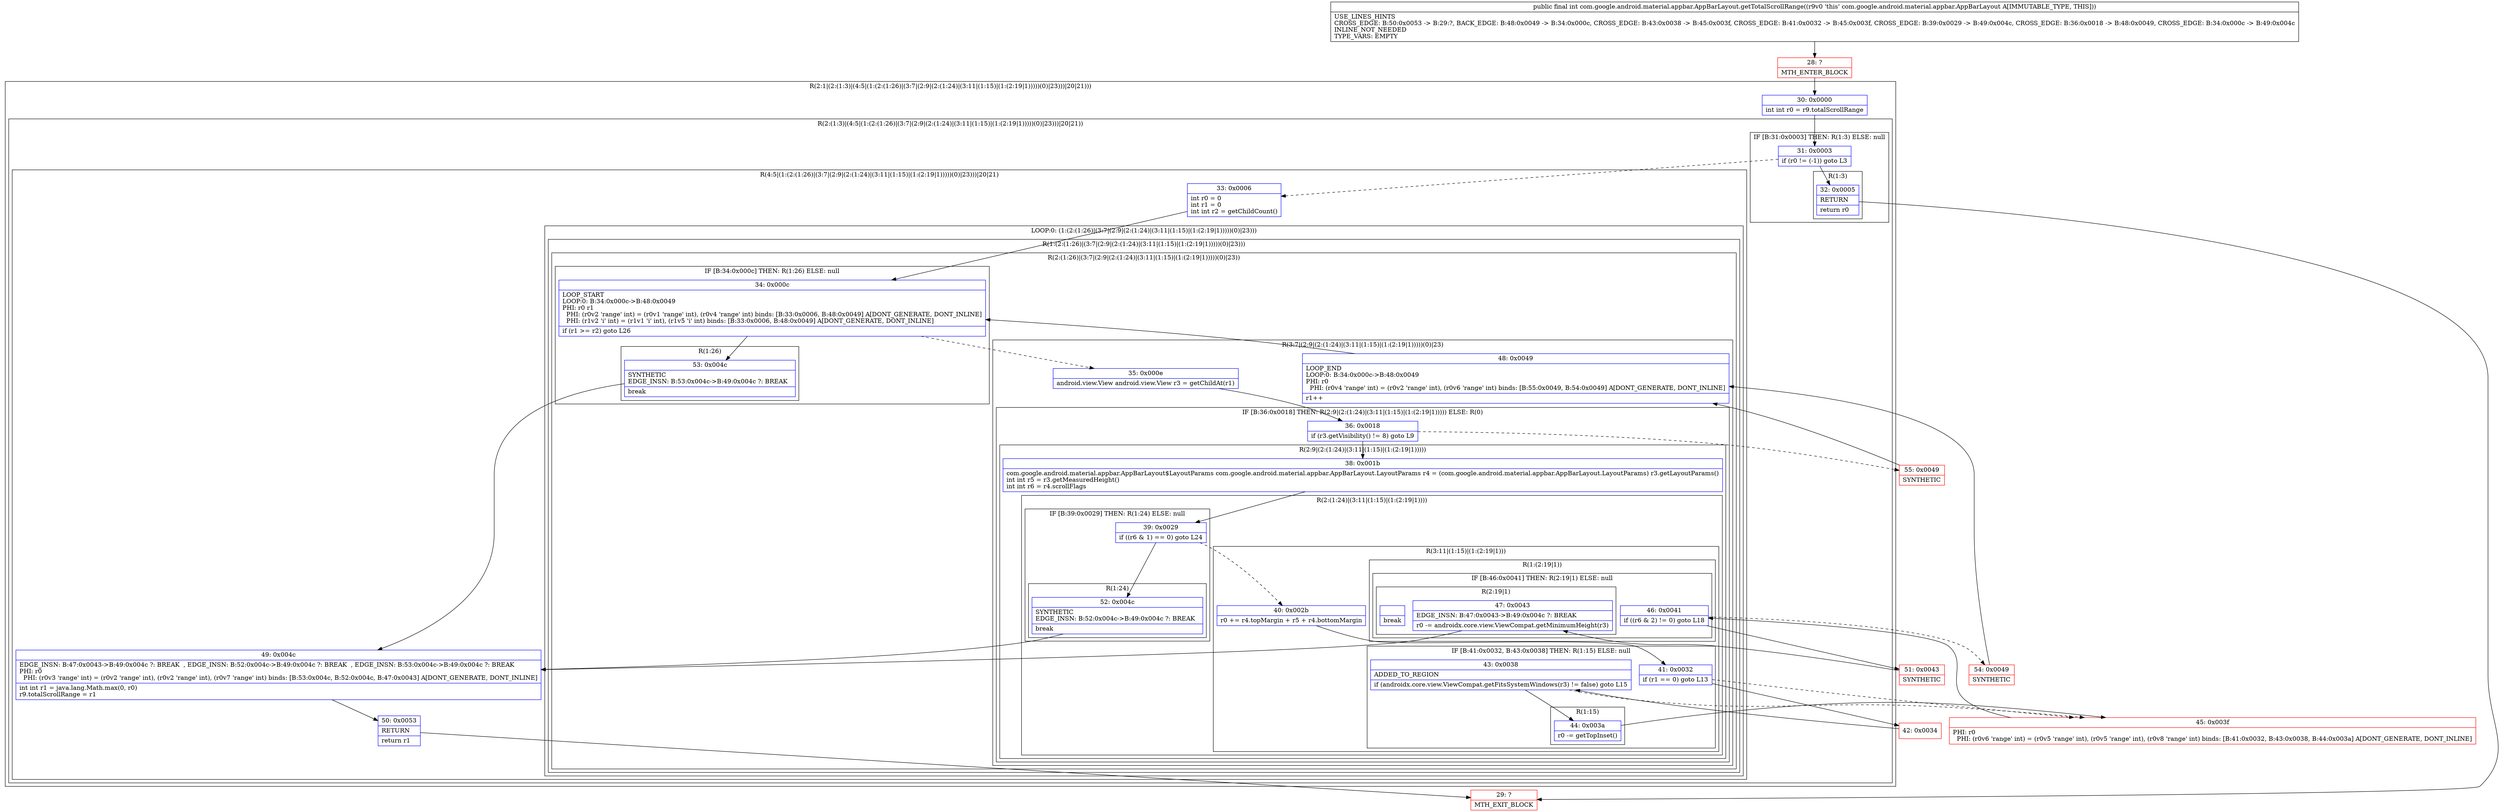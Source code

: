digraph "CFG forcom.google.android.material.appbar.AppBarLayout.getTotalScrollRange()I" {
subgraph cluster_Region_1213799832 {
label = "R(2:1|(2:(1:3)|(4:5|(1:(2:(1:26)|(3:7|(2:9|(2:(1:24)|(3:11|(1:15)|(1:(2:19|1)))))(0)|23)))|20|21)))";
node [shape=record,color=blue];
Node_30 [shape=record,label="{30\:\ 0x0000|int int r0 = r9.totalScrollRange\l}"];
subgraph cluster_Region_2058506032 {
label = "R(2:(1:3)|(4:5|(1:(2:(1:26)|(3:7|(2:9|(2:(1:24)|(3:11|(1:15)|(1:(2:19|1)))))(0)|23)))|20|21))";
node [shape=record,color=blue];
subgraph cluster_IfRegion_239739954 {
label = "IF [B:31:0x0003] THEN: R(1:3) ELSE: null";
node [shape=record,color=blue];
Node_31 [shape=record,label="{31\:\ 0x0003|if (r0 != (\-1)) goto L3\l}"];
subgraph cluster_Region_75367070 {
label = "R(1:3)";
node [shape=record,color=blue];
Node_32 [shape=record,label="{32\:\ 0x0005|RETURN\l|return r0\l}"];
}
}
subgraph cluster_Region_93223860 {
label = "R(4:5|(1:(2:(1:26)|(3:7|(2:9|(2:(1:24)|(3:11|(1:15)|(1:(2:19|1)))))(0)|23)))|20|21)";
node [shape=record,color=blue];
Node_33 [shape=record,label="{33\:\ 0x0006|int r0 = 0\lint r1 = 0\lint int r2 = getChildCount()\l}"];
subgraph cluster_LoopRegion_1984938629 {
label = "LOOP:0: (1:(2:(1:26)|(3:7|(2:9|(2:(1:24)|(3:11|(1:15)|(1:(2:19|1)))))(0)|23)))";
node [shape=record,color=blue];
subgraph cluster_Region_2117639324 {
label = "R(1:(2:(1:26)|(3:7|(2:9|(2:(1:24)|(3:11|(1:15)|(1:(2:19|1)))))(0)|23)))";
node [shape=record,color=blue];
subgraph cluster_Region_1205091111 {
label = "R(2:(1:26)|(3:7|(2:9|(2:(1:24)|(3:11|(1:15)|(1:(2:19|1)))))(0)|23))";
node [shape=record,color=blue];
subgraph cluster_IfRegion_88669092 {
label = "IF [B:34:0x000c] THEN: R(1:26) ELSE: null";
node [shape=record,color=blue];
Node_34 [shape=record,label="{34\:\ 0x000c|LOOP_START\lLOOP:0: B:34:0x000c\-\>B:48:0x0049\lPHI: r0 r1 \l  PHI: (r0v2 'range' int) = (r0v1 'range' int), (r0v4 'range' int) binds: [B:33:0x0006, B:48:0x0049] A[DONT_GENERATE, DONT_INLINE]\l  PHI: (r1v2 'i' int) = (r1v1 'i' int), (r1v5 'i' int) binds: [B:33:0x0006, B:48:0x0049] A[DONT_GENERATE, DONT_INLINE]\l|if (r1 \>= r2) goto L26\l}"];
subgraph cluster_Region_796337954 {
label = "R(1:26)";
node [shape=record,color=blue];
Node_53 [shape=record,label="{53\:\ 0x004c|SYNTHETIC\lEDGE_INSN: B:53:0x004c\-\>B:49:0x004c ?: BREAK  \l|break\l}"];
}
}
subgraph cluster_Region_1479852785 {
label = "R(3:7|(2:9|(2:(1:24)|(3:11|(1:15)|(1:(2:19|1)))))(0)|23)";
node [shape=record,color=blue];
Node_35 [shape=record,label="{35\:\ 0x000e|android.view.View android.view.View r3 = getChildAt(r1)\l}"];
subgraph cluster_IfRegion_89097195 {
label = "IF [B:36:0x0018] THEN: R(2:9|(2:(1:24)|(3:11|(1:15)|(1:(2:19|1))))) ELSE: R(0)";
node [shape=record,color=blue];
Node_36 [shape=record,label="{36\:\ 0x0018|if (r3.getVisibility() != 8) goto L9\l}"];
subgraph cluster_Region_2073230073 {
label = "R(2:9|(2:(1:24)|(3:11|(1:15)|(1:(2:19|1)))))";
node [shape=record,color=blue];
Node_38 [shape=record,label="{38\:\ 0x001b|com.google.android.material.appbar.AppBarLayout$LayoutParams com.google.android.material.appbar.AppBarLayout.LayoutParams r4 = (com.google.android.material.appbar.AppBarLayout.LayoutParams) r3.getLayoutParams()\lint int r5 = r3.getMeasuredHeight()\lint int r6 = r4.scrollFlags\l}"];
subgraph cluster_Region_656704419 {
label = "R(2:(1:24)|(3:11|(1:15)|(1:(2:19|1))))";
node [shape=record,color=blue];
subgraph cluster_IfRegion_960871412 {
label = "IF [B:39:0x0029] THEN: R(1:24) ELSE: null";
node [shape=record,color=blue];
Node_39 [shape=record,label="{39\:\ 0x0029|if ((r6 & 1) == 0) goto L24\l}"];
subgraph cluster_Region_490878887 {
label = "R(1:24)";
node [shape=record,color=blue];
Node_52 [shape=record,label="{52\:\ 0x004c|SYNTHETIC\lEDGE_INSN: B:52:0x004c\-\>B:49:0x004c ?: BREAK  \l|break\l}"];
}
}
subgraph cluster_Region_96146240 {
label = "R(3:11|(1:15)|(1:(2:19|1)))";
node [shape=record,color=blue];
Node_40 [shape=record,label="{40\:\ 0x002b|r0 += r4.topMargin + r5 + r4.bottomMargin\l}"];
subgraph cluster_IfRegion_562053928 {
label = "IF [B:41:0x0032, B:43:0x0038] THEN: R(1:15) ELSE: null";
node [shape=record,color=blue];
Node_41 [shape=record,label="{41\:\ 0x0032|if (r1 == 0) goto L13\l}"];
Node_43 [shape=record,label="{43\:\ 0x0038|ADDED_TO_REGION\l|if (androidx.core.view.ViewCompat.getFitsSystemWindows(r3) != false) goto L15\l}"];
subgraph cluster_Region_772886364 {
label = "R(1:15)";
node [shape=record,color=blue];
Node_44 [shape=record,label="{44\:\ 0x003a|r0 \-= getTopInset()\l}"];
}
}
subgraph cluster_Region_2066299435 {
label = "R(1:(2:19|1))";
node [shape=record,color=blue];
subgraph cluster_IfRegion_452929271 {
label = "IF [B:46:0x0041] THEN: R(2:19|1) ELSE: null";
node [shape=record,color=blue];
Node_46 [shape=record,label="{46\:\ 0x0041|if ((r6 & 2) != 0) goto L18\l}"];
subgraph cluster_Region_1510988913 {
label = "R(2:19|1)";
node [shape=record,color=blue];
Node_47 [shape=record,label="{47\:\ 0x0043|EDGE_INSN: B:47:0x0043\-\>B:49:0x004c ?: BREAK  \l|r0 \-= androidx.core.view.ViewCompat.getMinimumHeight(r3)\l}"];
Node_InsnContainer_1836141659 [shape=record,label="{|break\l}"];
}
}
}
}
}
}
subgraph cluster_Region_1858855885 {
label = "R(0)";
node [shape=record,color=blue];
}
}
Node_48 [shape=record,label="{48\:\ 0x0049|LOOP_END\lLOOP:0: B:34:0x000c\-\>B:48:0x0049\lPHI: r0 \l  PHI: (r0v4 'range' int) = (r0v2 'range' int), (r0v6 'range' int) binds: [B:55:0x0049, B:54:0x0049] A[DONT_GENERATE, DONT_INLINE]\l|r1++\l}"];
}
}
}
}
Node_49 [shape=record,label="{49\:\ 0x004c|EDGE_INSN: B:47:0x0043\-\>B:49:0x004c ?: BREAK  , EDGE_INSN: B:52:0x004c\-\>B:49:0x004c ?: BREAK  , EDGE_INSN: B:53:0x004c\-\>B:49:0x004c ?: BREAK  \lPHI: r0 \l  PHI: (r0v3 'range' int) = (r0v2 'range' int), (r0v2 'range' int), (r0v7 'range' int) binds: [B:53:0x004c, B:52:0x004c, B:47:0x0043] A[DONT_GENERATE, DONT_INLINE]\l|int int r1 = java.lang.Math.max(0, r0)\lr9.totalScrollRange = r1\l}"];
Node_50 [shape=record,label="{50\:\ 0x0053|RETURN\l|return r1\l}"];
}
}
}
Node_28 [shape=record,color=red,label="{28\:\ ?|MTH_ENTER_BLOCK\l}"];
Node_29 [shape=record,color=red,label="{29\:\ ?|MTH_EXIT_BLOCK\l}"];
Node_42 [shape=record,color=red,label="{42\:\ 0x0034}"];
Node_45 [shape=record,color=red,label="{45\:\ 0x003f|PHI: r0 \l  PHI: (r0v6 'range' int) = (r0v5 'range' int), (r0v5 'range' int), (r0v8 'range' int) binds: [B:41:0x0032, B:43:0x0038, B:44:0x003a] A[DONT_GENERATE, DONT_INLINE]\l}"];
Node_51 [shape=record,color=red,label="{51\:\ 0x0043|SYNTHETIC\l}"];
Node_54 [shape=record,color=red,label="{54\:\ 0x0049|SYNTHETIC\l}"];
Node_55 [shape=record,color=red,label="{55\:\ 0x0049|SYNTHETIC\l}"];
MethodNode[shape=record,label="{public final int com.google.android.material.appbar.AppBarLayout.getTotalScrollRange((r9v0 'this' com.google.android.material.appbar.AppBarLayout A[IMMUTABLE_TYPE, THIS]))  | USE_LINES_HINTS\lCROSS_EDGE: B:50:0x0053 \-\> B:29:?, BACK_EDGE: B:48:0x0049 \-\> B:34:0x000c, CROSS_EDGE: B:43:0x0038 \-\> B:45:0x003f, CROSS_EDGE: B:41:0x0032 \-\> B:45:0x003f, CROSS_EDGE: B:39:0x0029 \-\> B:49:0x004c, CROSS_EDGE: B:36:0x0018 \-\> B:48:0x0049, CROSS_EDGE: B:34:0x000c \-\> B:49:0x004c\lINLINE_NOT_NEEDED\lTYPE_VARS: EMPTY\l}"];
MethodNode -> Node_28;Node_30 -> Node_31;
Node_31 -> Node_32;
Node_31 -> Node_33[style=dashed];
Node_32 -> Node_29;
Node_33 -> Node_34;
Node_34 -> Node_35[style=dashed];
Node_34 -> Node_53;
Node_53 -> Node_49;
Node_35 -> Node_36;
Node_36 -> Node_38;
Node_36 -> Node_55[style=dashed];
Node_38 -> Node_39;
Node_39 -> Node_40[style=dashed];
Node_39 -> Node_52;
Node_52 -> Node_49;
Node_40 -> Node_41;
Node_41 -> Node_42;
Node_41 -> Node_45[style=dashed];
Node_43 -> Node_44;
Node_43 -> Node_45[style=dashed];
Node_44 -> Node_45;
Node_46 -> Node_51;
Node_46 -> Node_54[style=dashed];
Node_47 -> Node_49;
Node_48 -> Node_34;
Node_49 -> Node_50;
Node_50 -> Node_29;
Node_28 -> Node_30;
Node_42 -> Node_43;
Node_45 -> Node_46;
Node_51 -> Node_47;
Node_54 -> Node_48;
Node_55 -> Node_48;
}

